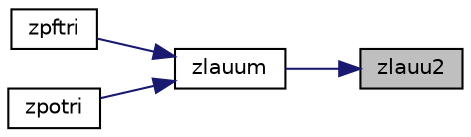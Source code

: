 digraph "zlauu2"
{
 // LATEX_PDF_SIZE
  edge [fontname="Helvetica",fontsize="10",labelfontname="Helvetica",labelfontsize="10"];
  node [fontname="Helvetica",fontsize="10",shape=record];
  rankdir="RL";
  Node1 [label="zlauu2",height=0.2,width=0.4,color="black", fillcolor="grey75", style="filled", fontcolor="black",tooltip="ZLAUU2 computes the product UUH or LHL, where U and L are upper or lower triangular matrices (unblock..."];
  Node1 -> Node2 [dir="back",color="midnightblue",fontsize="10",style="solid",fontname="Helvetica"];
  Node2 [label="zlauum",height=0.2,width=0.4,color="black", fillcolor="white", style="filled",URL="$zlauum_8f.html#a4db2c90a6e86683f98a7d55f8b015345",tooltip="ZLAUUM computes the product UUH or LHL, where U and L are upper or lower triangular matrices (blocked..."];
  Node2 -> Node3 [dir="back",color="midnightblue",fontsize="10",style="solid",fontname="Helvetica"];
  Node3 [label="zpftri",height=0.2,width=0.4,color="black", fillcolor="white", style="filled",URL="$zpftri_8f.html#aaaf8c5cafae7ea33b9524bd4b79e61bf",tooltip="ZPFTRI"];
  Node2 -> Node4 [dir="back",color="midnightblue",fontsize="10",style="solid",fontname="Helvetica"];
  Node4 [label="zpotri",height=0.2,width=0.4,color="black", fillcolor="white", style="filled",URL="$zpotri_8f.html#af37e3b8bbacd3332e83ffb3f1018bcf1",tooltip="ZPOTRI"];
}
